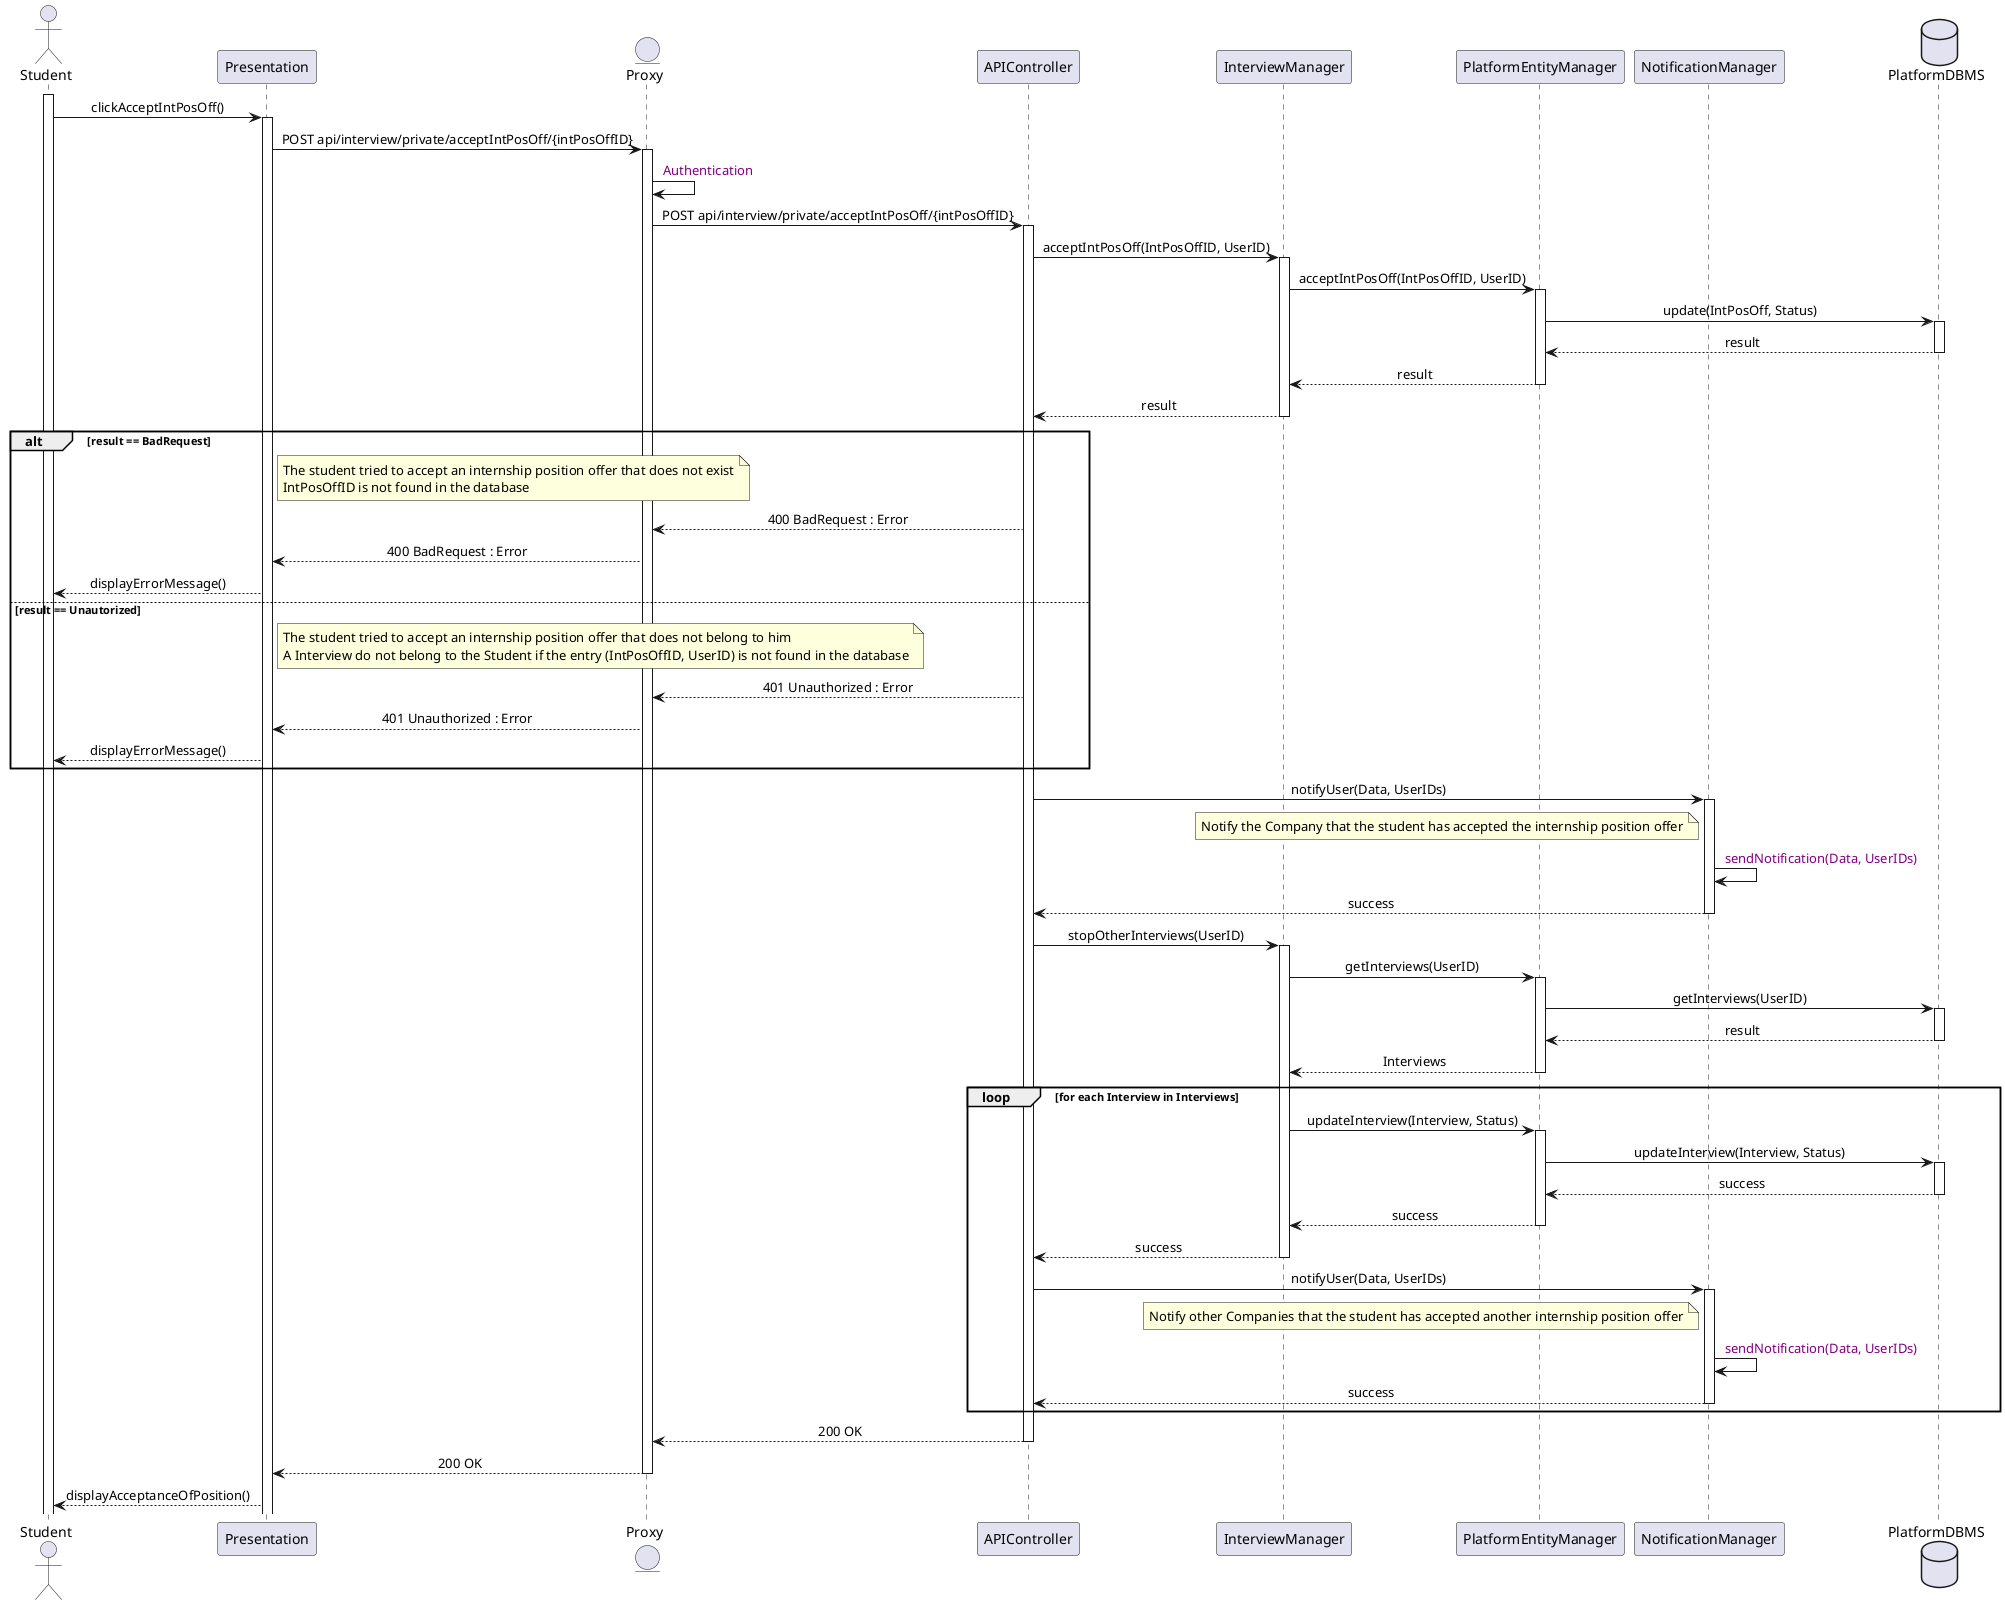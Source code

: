 @startuml 22StudentAcceptsInternshipPositionOffer
skinparam sequenceMessageAlign center

actor       Student
participant Presentation
entity Proxy
participant APIController
participant InterviewManager
participant PlatformEntityManager
participant NotificationManager
database PlatformDBMS

activate Student
Student -> Presentation : clickAcceptIntPosOff()
activate Presentation
Presentation -> Proxy : POST api/interview/private/acceptIntPosOff/{intPosOffID}
activate Proxy
Proxy -> Proxy : <color:purple> Authentication
Proxy -> APIController : POST api/interview/private/acceptIntPosOff/{intPosOffID}
activate APIController
'? I did not understand the isOwner(InterviewID, StudentID) method. I will assume that the student is the owner of the internship position offer.
APIController -> InterviewManager : acceptIntPosOff(IntPosOffID, UserID)
activate InterviewManager
InterviewManager -> PlatformEntityManager : acceptIntPosOff(IntPosOffID, UserID)
activate PlatformEntityManager
PlatformEntityManager -> PlatformDBMS : update(IntPosOff, Status)
activate PlatformDBMS
PlatformDBMS --> PlatformEntityManager : result
deactivate PlatformDBMS
PlatformEntityManager --> InterviewManager : result
deactivate PlatformEntityManager
InterviewManager --> APIController : result
deactivate InterviewManager
alt result == BadRequest
    note right of Presentation
        The student tried to accept an internship position offer that does not exist
        IntPosOffID is not found in the database
    end note
    APIController --> Proxy : 400 BadRequest : Error
    Proxy --> Presentation : 400 BadRequest : Error
    Presentation --> Student : displayErrorMessage()
else result == Unautorized
    note right of Presentation
        The student tried to accept an internship position offer that does not belong to him
        A Interview do not belong to the Student if the entry (IntPosOffID, UserID) is not found in the database
    end note
    APIController --> Proxy : 401 Unauthorized : Error
    Proxy --> Presentation : 401 Unauthorized : Error
    Presentation --> Student : displayErrorMessage()
end
APIController -> NotificationManager : notifyUser(Data, UserIDs)
activate NotificationManager
note left of NotificationManager
    Notify the Company that the student has accepted the internship position offer
end note
NotificationManager -> NotificationManager : <color:purple> sendNotification(Data, UserIDs)
NotificationManager --> APIController : success
deactivate NotificationManager
APIController -> InterviewManager : stopOtherInterviews(UserID)
activate InterviewManager
InterviewManager -> PlatformEntityManager : getInterviews(UserID)
activate PlatformEntityManager
PlatformEntityManager -> PlatformDBMS : getInterviews(UserID)
activate PlatformDBMS
PlatformDBMS --> PlatformEntityManager : result
deactivate PlatformDBMS
PlatformEntityManager --> InterviewManager : Interviews
deactivate PlatformEntityManager
loop for each Interview in Interviews
    InterviewManager -> PlatformEntityManager : updateInterview(Interview, Status)
    activate PlatformEntityManager
    PlatformEntityManager -> PlatformDBMS : updateInterview(Interview, Status)
    activate PlatformDBMS
    PlatformDBMS --> PlatformEntityManager : success
    deactivate PlatformDBMS
    PlatformEntityManager --> InterviewManager : success
    deactivate PlatformEntityManager
    InterviewManager --> APIController : success
    deactivate InterviewManager
    APIController -> NotificationManager : notifyUser(Data, UserIDs)
    activate NotificationManager
    note left of NotificationManager
        Notify other Companies that the student has accepted another internship position offer
    end note
    NotificationManager -> NotificationManager : <color:purple> sendNotification(Data, UserIDs)
    NotificationManager --> APIController : success
    deactivate NotificationManager
end
APIController --> Proxy : 200 OK
deactivate APIController
Proxy --> Presentation : 200 OK
deactivate Proxy
Presentation --> Student : displayAcceptanceOfPosition()
@enduml


